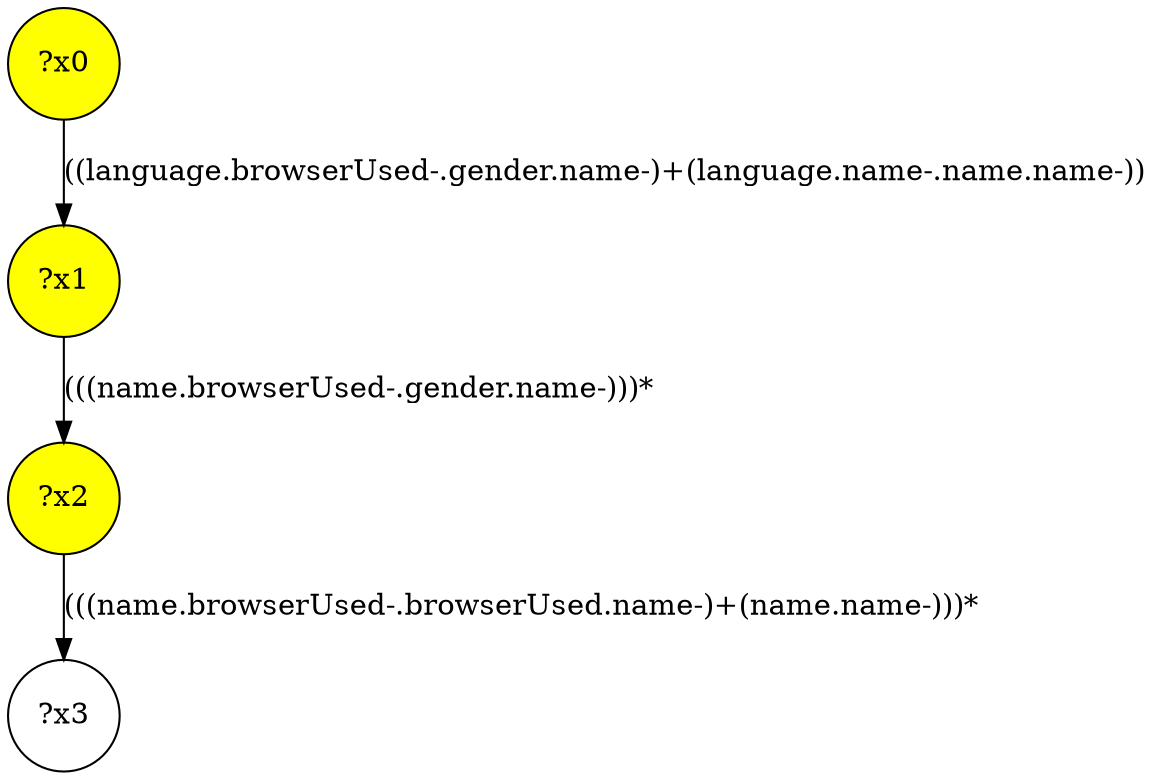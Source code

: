 digraph g {
	x2 [fillcolor="yellow", style="filled," shape=circle, label="?x2"];
	x0 [fillcolor="yellow", style="filled," shape=circle, label="?x0"];
	x1 [fillcolor="yellow", style="filled," shape=circle, label="?x1"];
	x0 -> x1 [label="((language.browserUsed-.gender.name-)+(language.name-.name.name-))"];
	x1 -> x2 [label="(((name.browserUsed-.gender.name-)))*"];
	x3 [shape=circle, label="?x3"];
	x2 -> x3 [label="(((name.browserUsed-.browserUsed.name-)+(name.name-)))*"];
}
